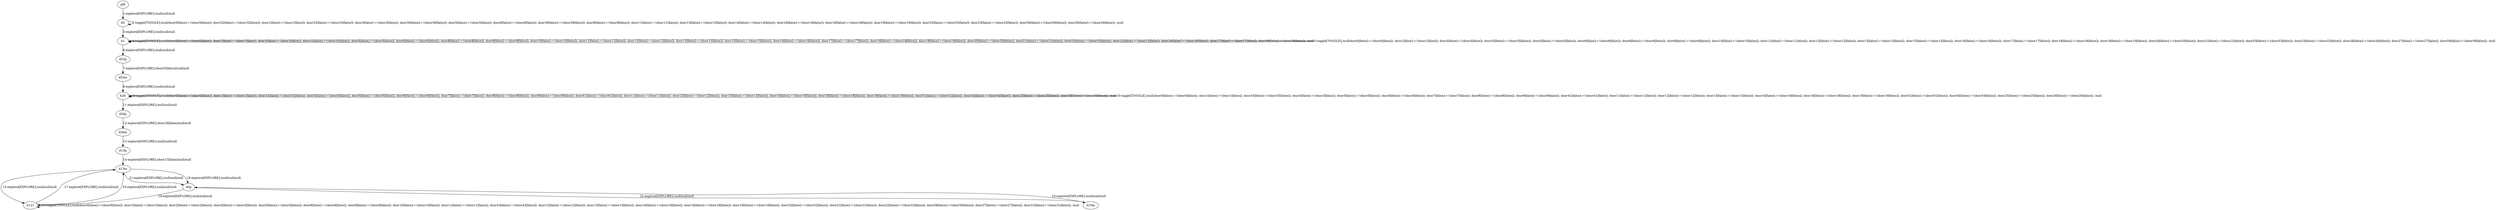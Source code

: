 # Total number of goals covered by this test: 1
# d6p --> b121

digraph g {
"gf8" -> "b0" [label = "1-explore[EXPLORE];/null/null/null"];
"b0" -> "b0" [label = "2-toggle[TOGGLE];/null/door0[false]:=!(door0[false]); door32[false]:=!(door32[false]); door1[false]:=!(door1[false]); door33[false]:=!(door33[false]); door3[false]:=!(door3[false]); door36[false]:=!(door36[false]); door5[false]:=!(door5[false]); door6[false]:=!(door6[false]); door39[false]:=!(door39[false]); door8[false]:=!(door8[false]); door11[false]:=!(door11[false]); door13[false]:=!(door13[false]); door14[false]:=!(door14[false]); door16[false]:=!(door16[false]); door18[false]:=!(door18[false]); door19[false]:=!(door19[false]); door53[false]:=!(door53[false]); door23[false]:=!(door23[false]); door56[false]:=!(door56[false]); door26[false]:=!(door26[false]); /null"];
"b0" -> "b1" [label = "3-explore[EXPLORE];/null/null/null"];
"b1" -> "b1" [label = "4-toggle[TOGGLE];/null/door0[false]:=!(door0[false]); door1[false]:=!(door1[false]); door3[false]:=!(door3[false]); door35[false]:=!(door35[false]); door5[false]:=!(door5[false]); door6[false]:=!(door6[false]); door8[false]:=!(door8[false]); door9[false]:=!(door9[false]); door10[false]:=!(door10[false]); door11[false]:=!(door11[false]); door12[false]:=!(door12[false]); door13[false]:=!(door13[false]); door15[false]:=!(door15[false]); door16[false]:=!(door16[false]); door17[false]:=!(door17[false]); door18[false]:=!(door18[false]); door19[false]:=!(door19[false]); door20[false]:=!(door20[false]); door21[false]:=!(door21[false]); door53[false]:=!(door53[false]); door23[false]:=!(door23[false]); door26[false]:=!(door26[false]); door27[false]:=!(door27[false]); door59[false]:=!(door59[false]); /null"];
"b1" -> "b1" [label = "5-toggle[TOGGLE];/null/door0[false]:=!(door0[false]); door1[false]:=!(door1[false]); door3[false]:=!(door3[false]); door35[false]:=!(door35[false]); door5[false]:=!(door5[false]); door6[false]:=!(door6[false]); door8[false]:=!(door8[false]); door9[false]:=!(door9[false]); door10[false]:=!(door10[false]); door11[false]:=!(door11[false]); door12[false]:=!(door12[false]); door13[false]:=!(door13[false]); door15[false]:=!(door15[false]); door16[false]:=!(door16[false]); door17[false]:=!(door17[false]); door18[false]:=!(door18[false]); door19[false]:=!(door19[false]); door20[false]:=!(door20[false]); door21[false]:=!(door21[false]); door53[false]:=!(door53[false]); door23[false]:=!(door23[false]); door26[false]:=!(door26[false]); door27[false]:=!(door27[false]); door59[false]:=!(door59[false]); /null"];
"b1" -> "d53p" [label = "6-explore[EXPLORE];/null/null/null"];
"d53p" -> "d53m" [label = "7-explore[EXPLORE];/door53[false]/null/null"];
"d53m" -> "b26" [label = "8-explore[EXPLORE];/null/null/null"];
"b26" -> "b26" [label = "9-toggle[TOGGLE];/null/door0[false]:=!(door0[false]); door1[false]:=!(door1[false]); door33[false]:=!(door33[false]); door3[false]:=!(door3[false]); door5[false]:=!(door5[false]); door6[false]:=!(door6[false]); door7[false]:=!(door7[false]); door8[false]:=!(door8[false]); door9[false]:=!(door9[false]); door41[false]:=!(door41[false]); door11[false]:=!(door11[false]); door12[false]:=!(door12[false]); door13[false]:=!(door13[false]); door16[false]:=!(door16[false]); door18[false]:=!(door18[false]); door19[false]:=!(door19[false]); door51[false]:=!(door51[false]); door54[false]:=!(door54[false]); door25[false]:=!(door25[false]); door26[false]:=!(door26[false]); /null"];
"b26" -> "b26" [label = "10-toggle[TOGGLE];/null/door0[false]:=!(door0[false]); door1[false]:=!(door1[false]); door33[false]:=!(door33[false]); door3[false]:=!(door3[false]); door5[false]:=!(door5[false]); door6[false]:=!(door6[false]); door7[false]:=!(door7[false]); door8[false]:=!(door8[false]); door9[false]:=!(door9[false]); door41[false]:=!(door41[false]); door11[false]:=!(door11[false]); door12[false]:=!(door12[false]); door13[false]:=!(door13[false]); door16[false]:=!(door16[false]); door18[false]:=!(door18[false]); door19[false]:=!(door19[false]); door51[false]:=!(door51[false]); door54[false]:=!(door54[false]); door25[false]:=!(door25[false]); door26[false]:=!(door26[false]); /null"];
"b26" -> "d26p" [label = "11-explore[EXPLORE];/null/null/null"];
"d26p" -> "d26m" [label = "12-explore[EXPLORE];/door26[false]/null/null"];
"d26m" -> "d13p" [label = "13-explore[EXPLORE];/null/null/null"];
"d13p" -> "d13m" [label = "14-explore[EXPLORE];/door13[false]/null/null"];
"d13m" -> "b121" [label = "15-explore[EXPLORE];/null/null/null"];
"b121" -> "b121" [label = "16-toggle[TOGGLE];/null/door0[false]:=!(door0[false]); door1[false]:=!(door1[false]); door2[false]:=!(door2[false]); door3[false]:=!(door3[false]); door5[false]:=!(door5[false]); door6[false]:=!(door6[false]); door8[false]:=!(door8[false]); door10[false]:=!(door10[false]); door11[false]:=!(door11[false]); door43[false]:=!(door43[false]); door12[false]:=!(door12[false]); door15[false]:=!(door15[false]); door16[false]:=!(door16[false]); door18[false]:=!(door18[false]); door19[false]:=!(door19[false]); door52[false]:=!(door52[false]); door21[false]:=!(door21[false]); door22[false]:=!(door22[false]); door58[false]:=!(door58[false]); door27[false]:=!(door27[false]); door31[false]:=!(door31[false]); /null"];
"b121" -> "d13m" [label = "17-explore[EXPLORE];/null/null/null"];
"d13m" -> "d6p" [label = "18-explore[EXPLORE];/null/null/null"];
"d6p" -> "b121" [label = "19-explore[EXPLORE];/null/null/null"];
"b121" -> "d13m" [label = "20-explore[EXPLORE];/null/null/null"];
"d13m" -> "d6p" [label = "21-explore[EXPLORE];/null/null/null"];
"d6p" -> "d10m" [label = "22-explore[EXPLORE];/null/null/null"];
"d10m" -> "d6p" [label = "23-explore[EXPLORE];/null/null/null"];
}